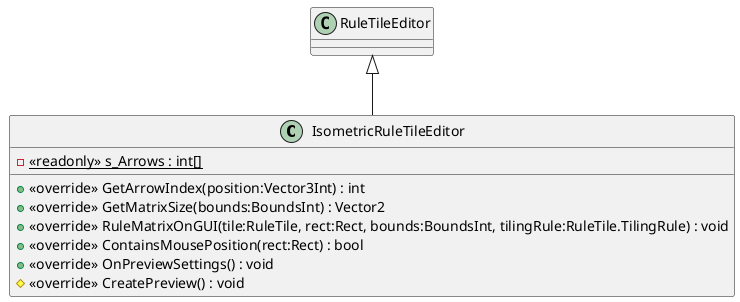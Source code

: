 @startuml
class IsometricRuleTileEditor {
    - {static} <<readonly>> s_Arrows : int[]
    + <<override>> GetArrowIndex(position:Vector3Int) : int
    + <<override>> GetMatrixSize(bounds:BoundsInt) : Vector2
    + <<override>> RuleMatrixOnGUI(tile:RuleTile, rect:Rect, bounds:BoundsInt, tilingRule:RuleTile.TilingRule) : void
    + <<override>> ContainsMousePosition(rect:Rect) : bool
    + <<override>> OnPreviewSettings() : void
    # <<override>> CreatePreview() : void
}
RuleTileEditor <|-- IsometricRuleTileEditor
@enduml
